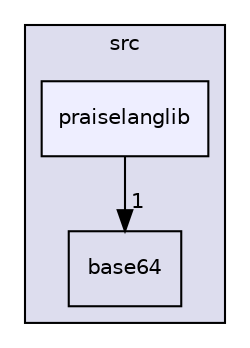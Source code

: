 digraph "src/praiselanglib" {
  compound=true
  node [ fontsize="10", fontname="Helvetica"];
  edge [ labelfontsize="10", labelfontname="Helvetica"];
  subgraph clusterdir_68267d1309a1af8e8297ef4c3efbcdba {
    graph [ bgcolor="#ddddee", pencolor="black", label="src" fontname="Helvetica", fontsize="10", URL="dir_68267d1309a1af8e8297ef4c3efbcdba.html"]
  dir_9ab17fd7f07b28ef7164bcc825435f04 [shape=box label="base64" URL="dir_9ab17fd7f07b28ef7164bcc825435f04.html"];
  dir_1c8bb0c09c0087c5d435ae349b3ea5a4 [shape=box, label="praiselanglib", style="filled", fillcolor="#eeeeff", pencolor="black", URL="dir_1c8bb0c09c0087c5d435ae349b3ea5a4.html"];
  }
  dir_1c8bb0c09c0087c5d435ae349b3ea5a4->dir_9ab17fd7f07b28ef7164bcc825435f04 [headlabel="1", labeldistance=1.5 headhref="dir_000003_000002.html"];
}
